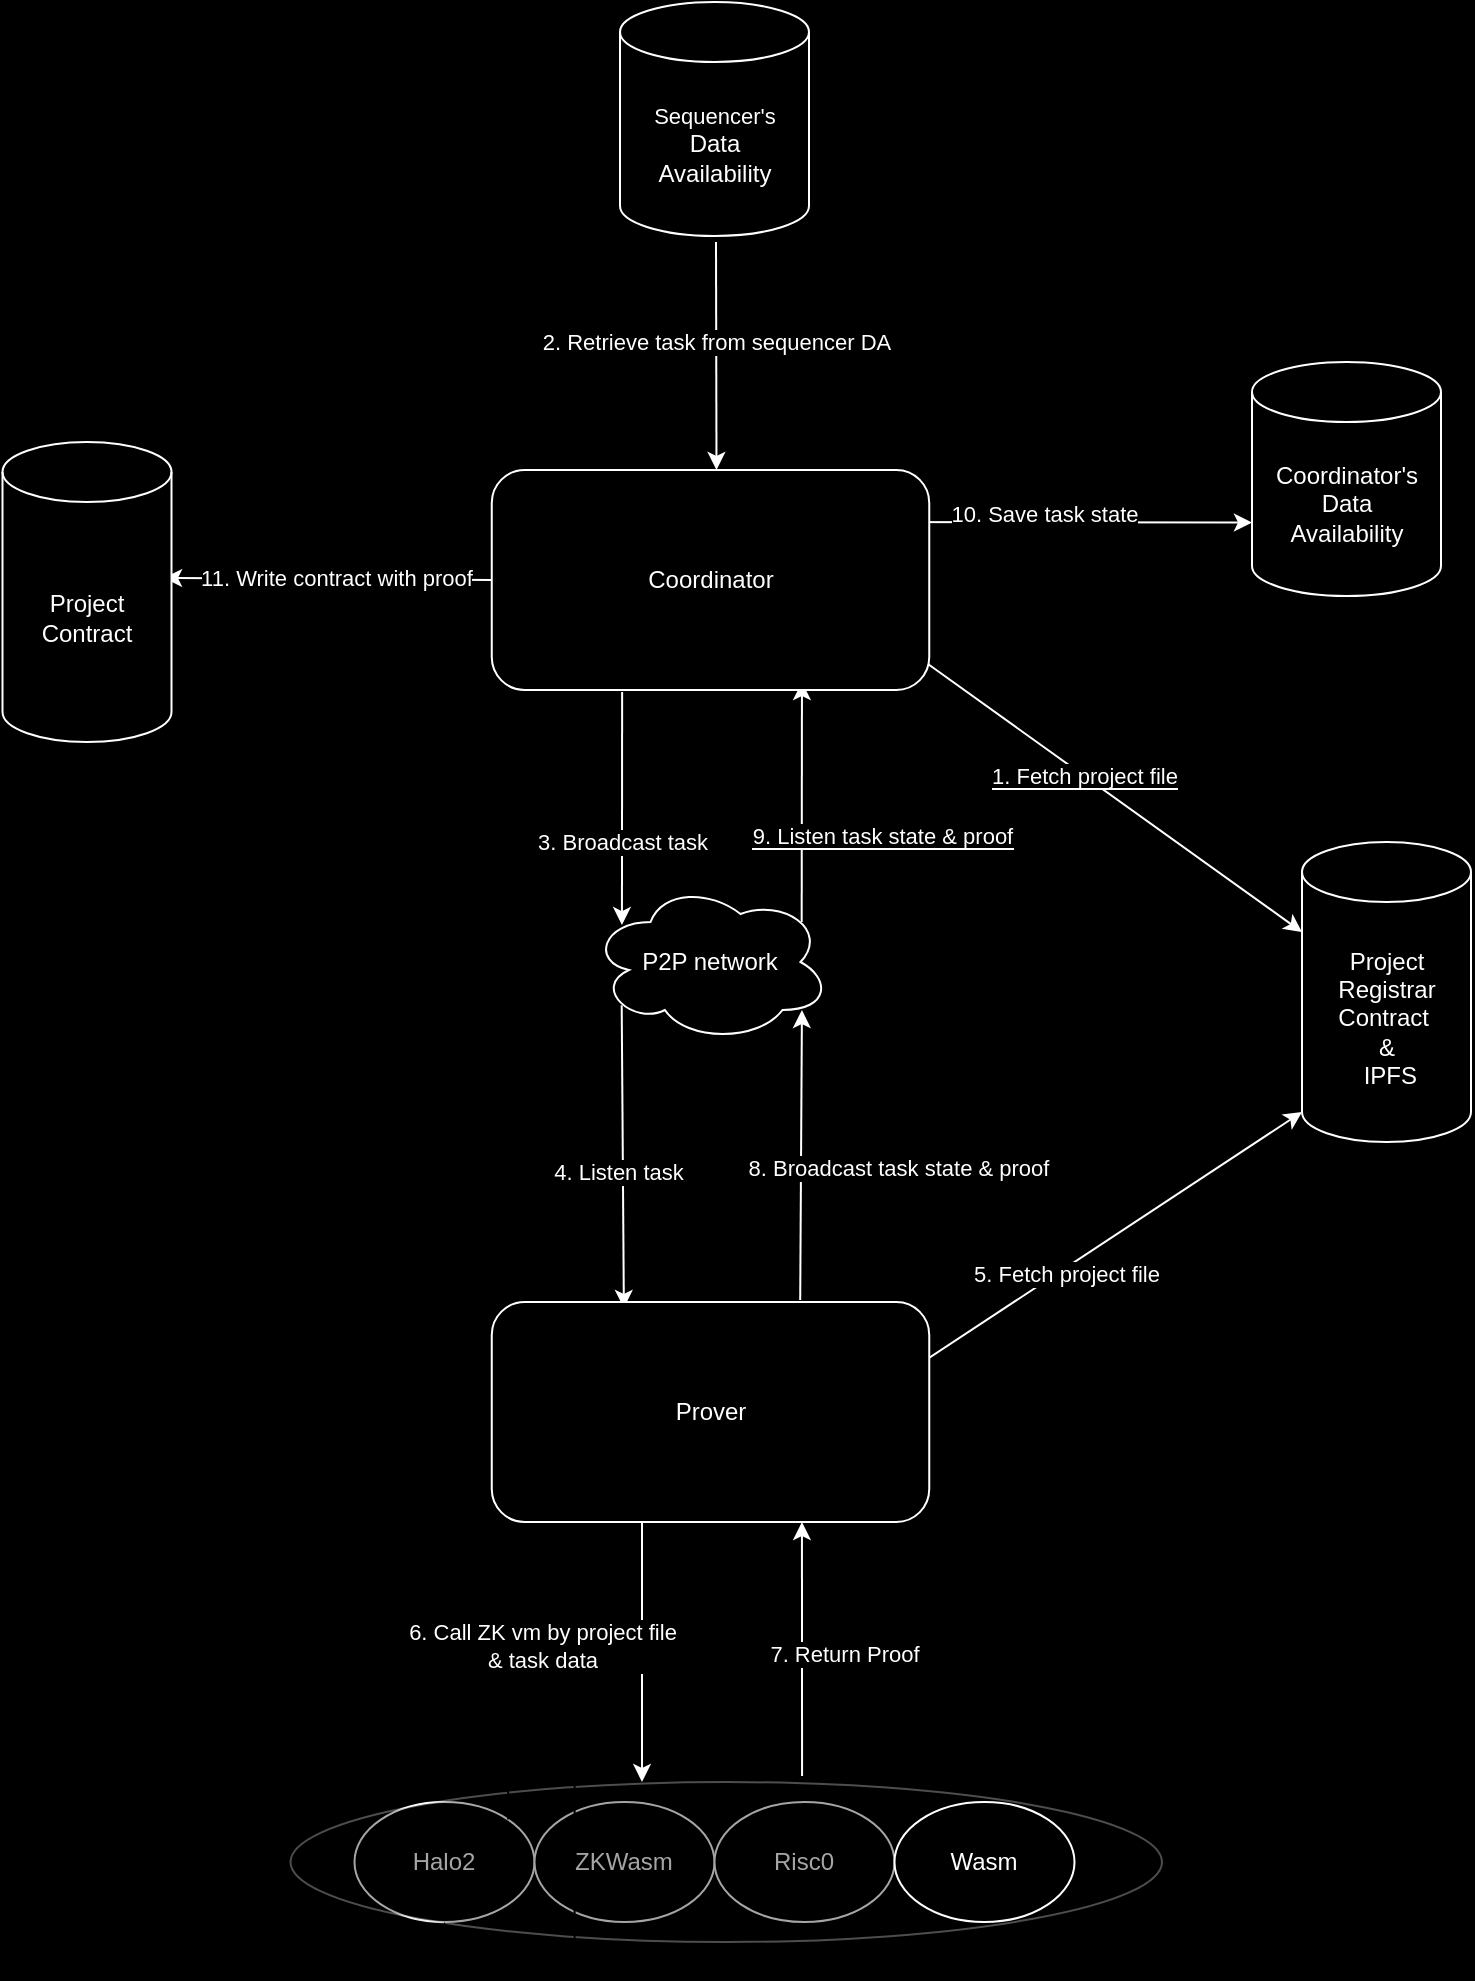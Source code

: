 <mxfile version="24.7.6">
  <diagram name="第 1 页" id="A09lGtO91ABeVb0lPZ-M">
    <mxGraphModel dx="1026" dy="685" grid="1" gridSize="10" guides="1" tooltips="1" connect="1" arrows="1" fold="1" page="1" pageScale="1" pageWidth="827" pageHeight="1169" background="#000000" math="0" shadow="0">
      <root>
        <mxCell id="0" />
        <mxCell id="1" parent="0" />
        <mxCell id="P-kxANTKAj5TKY9pIXBq-6" value="&lt;div&gt;&lt;span style=&quot;font-size: 11px; text-wrap: nowrap;&quot;&gt;Sequencer&#39;s&lt;/span&gt;&lt;br&gt;&lt;/div&gt;Data &lt;br&gt;Availability" style="shape=cylinder3;whiteSpace=wrap;html=1;boundedLbl=1;backgroundOutline=1;size=15;fontColor=#FFFFFF;labelBackgroundColor=#000000;strokeColor=#FFFFFF;fillColor=#000000;" parent="1" vertex="1">
          <mxGeometry x="319" y="10" width="94.5" height="117" as="geometry" />
        </mxCell>
        <mxCell id="P-kxANTKAj5TKY9pIXBq-17" value="" style="endArrow=classic;html=1;rounded=0;fontColor=#FFFFFF;labelBackgroundColor=#000000;strokeColor=#FFFFFF;entryX=0.5;entryY=0;entryDx=0;entryDy=0;" parent="1" edge="1">
          <mxGeometry width="50" height="50" relative="1" as="geometry">
            <mxPoint x="367" y="130" as="sourcePoint" />
            <mxPoint x="367.25" y="244" as="targetPoint" />
          </mxGeometry>
        </mxCell>
        <mxCell id="P-kxANTKAj5TKY9pIXBq-18" value="2. Retrieve task from sequencer DA" style="edgeLabel;html=1;align=center;verticalAlign=middle;resizable=0;points=[];fontColor=#FFFFFF;labelBackgroundColor=#000000;" parent="P-kxANTKAj5TKY9pIXBq-17" vertex="1" connectable="0">
          <mxGeometry x="0.167" relative="1" as="geometry">
            <mxPoint y="-17" as="offset" />
          </mxGeometry>
        </mxCell>
        <mxCell id="P-kxANTKAj5TKY9pIXBq-19" value="P2P network" style="ellipse;shape=cloud;whiteSpace=wrap;html=1;fontColor=#FFFFFF;labelBackgroundColor=#000000;fillColor=#000000;strokeColor=#FFFFFF;" parent="1" vertex="1">
          <mxGeometry x="304.25" y="450" width="120" height="80" as="geometry" />
        </mxCell>
        <mxCell id="P-kxANTKAj5TKY9pIXBq-20" value="" style="endArrow=classic;html=1;rounded=0;entryX=0.131;entryY=0.269;entryDx=0;entryDy=0;entryPerimeter=0;exitX=0.298;exitY=1.009;exitDx=0;exitDy=0;exitPerimeter=0;fontColor=#FFFFFF;labelBackgroundColor=#000000;strokeColor=#FFFFFF;" parent="1" source="MUwIb_nid50ch_WboTgN-5" target="P-kxANTKAj5TKY9pIXBq-19" edge="1">
          <mxGeometry width="50" height="50" relative="1" as="geometry">
            <mxPoint x="318.992" y="306.009" as="sourcePoint" />
            <mxPoint x="340" y="577" as="targetPoint" />
          </mxGeometry>
        </mxCell>
        <mxCell id="P-kxANTKAj5TKY9pIXBq-21" value="3. Broadcast task" style="edgeLabel;html=1;align=center;verticalAlign=middle;resizable=0;points=[];fontColor=#FFFFFF;labelBackgroundColor=#000000;" parent="P-kxANTKAj5TKY9pIXBq-20" vertex="1" connectable="0">
          <mxGeometry x="0.021" relative="1" as="geometry">
            <mxPoint y="15" as="offset" />
          </mxGeometry>
        </mxCell>
        <mxCell id="P-kxANTKAj5TKY9pIXBq-22" value="" style="endArrow=classic;html=1;rounded=0;exitX=0.88;exitY=0.25;exitDx=0;exitDy=0;exitPerimeter=0;fontColor=#FFFFFF;labelBackgroundColor=#000000;strokeColor=#FFFFFF;entryX=0.709;entryY=0.964;entryDx=0;entryDy=0;entryPerimeter=0;" parent="1" source="P-kxANTKAj5TKY9pIXBq-19" target="MUwIb_nid50ch_WboTgN-5" edge="1">
          <mxGeometry width="50" height="50" relative="1" as="geometry">
            <mxPoint x="379" y="493" as="sourcePoint" />
            <mxPoint x="409" y="360" as="targetPoint" />
          </mxGeometry>
        </mxCell>
        <mxCell id="MUwIb_nid50ch_WboTgN-4" value="&lt;font color=&quot;#ffffff&quot;&gt;&lt;span style=&quot;background-color: rgb(0, 0, 0);&quot;&gt;9. Listen task state &amp;amp; proof&lt;/span&gt;&lt;/font&gt;" style="edgeLabel;html=1;align=center;verticalAlign=middle;resizable=0;points=[];" vertex="1" connectable="0" parent="P-kxANTKAj5TKY9pIXBq-22">
          <mxGeometry x="-0.132" y="-1" relative="1" as="geometry">
            <mxPoint x="39" y="9" as="offset" />
          </mxGeometry>
        </mxCell>
        <mxCell id="P-kxANTKAj5TKY9pIXBq-27" value="" style="endArrow=classic;html=1;rounded=0;exitX=0.13;exitY=0.77;exitDx=0;exitDy=0;exitPerimeter=0;fontColor=#FFFFFF;labelBackgroundColor=#000000;strokeColor=#FFFFFF;entryX=0.302;entryY=0.027;entryDx=0;entryDy=0;entryPerimeter=0;" parent="1" source="P-kxANTKAj5TKY9pIXBq-19" edge="1" target="MUwIb_nid50ch_WboTgN-8">
          <mxGeometry width="50" height="50" relative="1" as="geometry">
            <mxPoint x="320" y="557" as="sourcePoint" />
            <mxPoint x="320" y="685.997" as="targetPoint" />
          </mxGeometry>
        </mxCell>
        <mxCell id="P-kxANTKAj5TKY9pIXBq-29" value="4. Listen task" style="edgeLabel;html=1;align=center;verticalAlign=middle;resizable=0;points=[];fontColor=#FFFFFF;labelBackgroundColor=#000000;" parent="P-kxANTKAj5TKY9pIXBq-27" vertex="1" connectable="0">
          <mxGeometry x="-0.012" y="-2" relative="1" as="geometry">
            <mxPoint x="-1" y="8" as="offset" />
          </mxGeometry>
        </mxCell>
        <mxCell id="P-kxANTKAj5TKY9pIXBq-30" value="" style="endArrow=classic;html=1;rounded=0;exitX=0.705;exitY=-0.009;exitDx=0;exitDy=0;exitPerimeter=0;fontColor=#FFFFFF;labelBackgroundColor=#000000;strokeColor=#FFFFFF;entryX=0.881;entryY=0.8;entryDx=0;entryDy=0;entryPerimeter=0;" parent="1" source="MUwIb_nid50ch_WboTgN-8" target="P-kxANTKAj5TKY9pIXBq-19" edge="1">
          <mxGeometry width="50" height="50" relative="1" as="geometry">
            <mxPoint x="407.948" y="683.991" as="sourcePoint" />
            <mxPoint x="410" y="520" as="targetPoint" />
          </mxGeometry>
        </mxCell>
        <mxCell id="P-kxANTKAj5TKY9pIXBq-31" value="8. Broadcast&amp;nbsp;task state &amp;amp; proof" style="edgeLabel;html=1;align=center;verticalAlign=middle;resizable=0;points=[];fontColor=#FFFFFF;labelBackgroundColor=#000000;" parent="P-kxANTKAj5TKY9pIXBq-30" vertex="1" connectable="0">
          <mxGeometry x="0.06" y="1" relative="1" as="geometry">
            <mxPoint x="49" y="11" as="offset" />
          </mxGeometry>
        </mxCell>
        <mxCell id="P-kxANTKAj5TKY9pIXBq-34" value="Halo2" style="ellipse;whiteSpace=wrap;html=1;fontColor=#FFFFFF;labelBackgroundColor=#000000;fillColor=#000000;strokeColor=#FFFFFF;" parent="1" vertex="1">
          <mxGeometry x="186.25" y="910" width="90" height="60" as="geometry" />
        </mxCell>
        <mxCell id="P-kxANTKAj5TKY9pIXBq-36" value="ZKWasm" style="ellipse;whiteSpace=wrap;html=1;fontColor=#FFFFFF;labelBackgroundColor=#000000;fillColor=#000000;strokeColor=#FFFFFF;" parent="1" vertex="1">
          <mxGeometry x="276.25" y="910" width="90" height="60" as="geometry" />
        </mxCell>
        <mxCell id="P-kxANTKAj5TKY9pIXBq-37" value="Risc0" style="ellipse;whiteSpace=wrap;html=1;fontColor=#FFFFFF;labelBackgroundColor=#000000;fillColor=#000000;strokeColor=#FFFFFF;" parent="1" vertex="1">
          <mxGeometry x="366.25" y="910" width="90" height="60" as="geometry" />
        </mxCell>
        <mxCell id="P-kxANTKAj5TKY9pIXBq-38" value="" style="ellipse;whiteSpace=wrap;html=1;opacity=30;shadow=1;fontColor=#FFFFFF;labelBackgroundColor=#000000;fillColor=#000000;strokeColor=#FFFFFF;strokeWidth=1;" parent="1" vertex="1">
          <mxGeometry x="154.25" y="900" width="435.75" height="80" as="geometry" />
        </mxCell>
        <mxCell id="P-kxANTKAj5TKY9pIXBq-43" value="" style="endArrow=classic;html=1;rounded=0;fontColor=#FFFFFF;labelBackgroundColor=#000000;strokeColor=#FFFFFF;" parent="1" edge="1">
          <mxGeometry width="50" height="50" relative="1" as="geometry">
            <mxPoint x="330" y="760" as="sourcePoint" />
            <mxPoint x="330" y="900" as="targetPoint" />
          </mxGeometry>
        </mxCell>
        <mxCell id="P-kxANTKAj5TKY9pIXBq-44" value="6. Call ZK vm by project file&lt;br&gt;&amp;amp; task data" style="edgeLabel;html=1;align=center;verticalAlign=middle;resizable=0;points=[];fontColor=#FFFFFF;labelBackgroundColor=#000000;" parent="P-kxANTKAj5TKY9pIXBq-43" vertex="1" connectable="0">
          <mxGeometry x="-0.429" y="3" relative="1" as="geometry">
            <mxPoint x="-53" y="32" as="offset" />
          </mxGeometry>
        </mxCell>
        <mxCell id="P-kxANTKAj5TKY9pIXBq-46" value="" style="endArrow=classic;html=1;rounded=0;exitX=1;exitY=0.5;exitDx=0;exitDy=0;fontColor=#FFFFFF;labelBackgroundColor=#000000;strokeColor=#FFFFFF;entryX=0;entryY=1;entryDx=0;entryDy=-15;entryPerimeter=0;" parent="1" target="P-kxANTKAj5TKY9pIXBq-55" edge="1">
          <mxGeometry width="50" height="50" relative="1" as="geometry">
            <mxPoint x="430.25" y="716.5" as="sourcePoint" />
            <mxPoint x="562" y="716.5" as="targetPoint" />
          </mxGeometry>
        </mxCell>
        <mxCell id="P-kxANTKAj5TKY9pIXBq-47" value="5. Fetch project file" style="edgeLabel;html=1;align=center;verticalAlign=middle;resizable=0;points=[];fontColor=#FFFFFF;labelBackgroundColor=#000000;" parent="P-kxANTKAj5TKY9pIXBq-46" vertex="1" connectable="0">
          <mxGeometry x="-0.04" relative="1" as="geometry">
            <mxPoint x="1" y="2" as="offset" />
          </mxGeometry>
        </mxCell>
        <mxCell id="P-kxANTKAj5TKY9pIXBq-48" value="" style="endArrow=classic;html=1;rounded=0;exitX=0.587;exitY=-0.037;exitDx=0;exitDy=0;exitPerimeter=0;fontColor=#FFFFFF;labelBackgroundColor=#000000;strokeColor=#FFFFFF;entryX=0.709;entryY=1;entryDx=0;entryDy=0;entryPerimeter=0;" parent="1" source="P-kxANTKAj5TKY9pIXBq-38" target="MUwIb_nid50ch_WboTgN-8" edge="1">
          <mxGeometry width="50" height="50" relative="1" as="geometry">
            <mxPoint x="407.948" y="862.988" as="sourcePoint" />
            <mxPoint x="411" y="760" as="targetPoint" />
          </mxGeometry>
        </mxCell>
        <mxCell id="P-kxANTKAj5TKY9pIXBq-49" value="7. Return Proof" style="edgeLabel;html=1;align=center;verticalAlign=middle;resizable=0;points=[];fontColor=#FFFFFF;labelBackgroundColor=#000000;" parent="P-kxANTKAj5TKY9pIXBq-48" vertex="1" connectable="0">
          <mxGeometry x="-0.042" y="-2" relative="1" as="geometry">
            <mxPoint x="19" as="offset" />
          </mxGeometry>
        </mxCell>
        <mxCell id="P-kxANTKAj5TKY9pIXBq-55" value="Project&lt;div&gt;Registrar&lt;/div&gt;&lt;div&gt;Contract&amp;nbsp;&lt;/div&gt;&lt;div&gt;&amp;amp;&lt;/div&gt;&lt;div&gt;&amp;nbsp;IPFS&lt;/div&gt;" style="shape=cylinder3;whiteSpace=wrap;html=1;boundedLbl=1;backgroundOutline=1;size=15;fontColor=#FFFFFF;labelBackgroundColor=#000000;fillColor=#000000;strokeColor=#FFFFFF;" parent="1" vertex="1">
          <mxGeometry x="660" y="430" width="84.5" height="150" as="geometry" />
        </mxCell>
        <mxCell id="P-kxANTKAj5TKY9pIXBq-63" value="" style="endArrow=classic;html=1;rounded=0;exitX=0.997;exitY=0.882;exitDx=0;exitDy=0;entryX=0;entryY=0;entryDx=0;entryDy=45;entryPerimeter=0;fontColor=#FFFFFF;labelBackgroundColor=#000000;strokeColor=#FFFFFF;exitPerimeter=0;" parent="1" source="MUwIb_nid50ch_WboTgN-5" target="P-kxANTKAj5TKY9pIXBq-55" edge="1">
          <mxGeometry width="50" height="50" relative="1" as="geometry">
            <mxPoint x="607" y="371.25" as="sourcePoint" />
            <mxPoint x="644.32" y="588.083" as="targetPoint" />
          </mxGeometry>
        </mxCell>
        <mxCell id="MUwIb_nid50ch_WboTgN-7" value="&lt;span style=&quot;color: rgb(255, 255, 255); background-color: rgb(0, 0, 0);&quot;&gt;1. Fetch project file&lt;/span&gt;" style="edgeLabel;html=1;align=center;verticalAlign=middle;resizable=0;points=[];" vertex="1" connectable="0" parent="P-kxANTKAj5TKY9pIXBq-63">
          <mxGeometry x="-0.165" relative="1" as="geometry">
            <mxPoint as="offset" />
          </mxGeometry>
        </mxCell>
        <mxCell id="P-kxANTKAj5TKY9pIXBq-65" value="" style="endArrow=classic;html=1;rounded=0;exitX=0;exitY=0.5;exitDx=0;exitDy=0;entryX=0.956;entryY=0.453;entryDx=0;entryDy=0;entryPerimeter=0;fontColor=#FFFFFF;labelBackgroundColor=#000000;strokeColor=#FFFFFF;" parent="1" source="MUwIb_nid50ch_WboTgN-5" target="UP-G3eTPMFQIpMaofVEP-1" edge="1">
          <mxGeometry width="50" height="50" relative="1" as="geometry">
            <mxPoint x="166" y="356.5" as="sourcePoint" />
            <mxPoint x="410" y="617" as="targetPoint" />
          </mxGeometry>
        </mxCell>
        <mxCell id="P-kxANTKAj5TKY9pIXBq-66" value="11. Write contract with proof" style="edgeLabel;html=1;align=center;verticalAlign=middle;resizable=0;points=[];fontColor=#FFFFFF;labelBackgroundColor=#000000;" parent="P-kxANTKAj5TKY9pIXBq-65" vertex="1" connectable="0">
          <mxGeometry x="-0.337" relative="1" as="geometry">
            <mxPoint x="-24" y="-1" as="offset" />
          </mxGeometry>
        </mxCell>
        <mxCell id="UP-G3eTPMFQIpMaofVEP-1" value="Project&lt;br&gt;Contract" style="shape=cylinder3;whiteSpace=wrap;html=1;boundedLbl=1;backgroundOutline=1;size=15;fontColor=#FFFFFF;labelBackgroundColor=#000000;fillColor=#000000;strokeColor=#FFFFFF;" parent="1" vertex="1">
          <mxGeometry x="10.25" y="230" width="84.5" height="150" as="geometry" />
        </mxCell>
        <mxCell id="UP-G3eTPMFQIpMaofVEP-14" style="edgeStyle=orthogonalEdgeStyle;rounded=0;orthogonalLoop=1;jettySize=auto;html=1;exitX=1;exitY=0;exitDx=0;exitDy=0;" parent="1" source="P-kxANTKAj5TKY9pIXBq-34" target="P-kxANTKAj5TKY9pIXBq-34" edge="1">
          <mxGeometry relative="1" as="geometry" />
        </mxCell>
        <mxCell id="zauLdbbxjyopaiMLOlRp-5" value="&lt;div&gt;&lt;span style=&quot;text-wrap: nowrap;&quot;&gt;Coordinator&#39;s&lt;/span&gt;&lt;br&gt;&lt;/div&gt;&lt;div&gt;Data&lt;br&gt;&lt;/div&gt;Availability" style="shape=cylinder3;whiteSpace=wrap;html=1;boundedLbl=1;backgroundOutline=1;size=15;fontColor=#FFFFFF;labelBackgroundColor=#000000;strokeColor=#FFFFFF;fillColor=#000000;" parent="1" vertex="1">
          <mxGeometry x="635" y="190" width="94.5" height="117" as="geometry" />
        </mxCell>
        <mxCell id="zauLdbbxjyopaiMLOlRp-9" value="" style="endArrow=classic;html=1;rounded=0;fontColor=#FFFFFF;labelBackgroundColor=#000000;strokeColor=#FFFFFF;entryX=0;entryY=0;entryDx=0;entryDy=80.25;entryPerimeter=0;" parent="1" target="zauLdbbxjyopaiMLOlRp-5" edge="1">
          <mxGeometry width="50" height="50" relative="1" as="geometry">
            <mxPoint x="430" y="270" as="sourcePoint" />
            <mxPoint x="630" y="274" as="targetPoint" />
          </mxGeometry>
        </mxCell>
        <mxCell id="zauLdbbxjyopaiMLOlRp-10" value="10. Save task state" style="edgeLabel;html=1;align=center;verticalAlign=middle;resizable=0;points=[];fontColor=#FFFFFF;labelBackgroundColor=#000000;" parent="zauLdbbxjyopaiMLOlRp-9" vertex="1" connectable="0">
          <mxGeometry x="0.167" relative="1" as="geometry">
            <mxPoint x="-19" y="-4" as="offset" />
          </mxGeometry>
        </mxCell>
        <mxCell id="MUwIb_nid50ch_WboTgN-1" value="Wasm" style="ellipse;whiteSpace=wrap;html=1;fontColor=#FFFFFF;labelBackgroundColor=#000000;fillColor=#000000;strokeColor=#FFFFFF;" vertex="1" parent="1">
          <mxGeometry x="456.25" y="910" width="90" height="60" as="geometry" />
        </mxCell>
        <mxCell id="MUwIb_nid50ch_WboTgN-5" value="&lt;span style=&quot;text-wrap: nowrap;&quot;&gt;Coordinator&lt;/span&gt;" style="rounded=1;whiteSpace=wrap;html=1;fontColor=#FFFFFF;labelBackgroundColor=#000000;fillColor=#000000;strokeColor=#FFFFFF;" vertex="1" parent="1">
          <mxGeometry x="254.88" y="244" width="218.75" height="110" as="geometry" />
        </mxCell>
        <mxCell id="MUwIb_nid50ch_WboTgN-8" value="&lt;span style=&quot;text-wrap: nowrap;&quot;&gt;Prover&lt;/span&gt;" style="rounded=1;whiteSpace=wrap;html=1;fontColor=#FFFFFF;labelBackgroundColor=#000000;fillColor=#000000;strokeColor=#FFFFFF;" vertex="1" parent="1">
          <mxGeometry x="254.88" y="660" width="218.75" height="110" as="geometry" />
        </mxCell>
      </root>
    </mxGraphModel>
  </diagram>
</mxfile>
